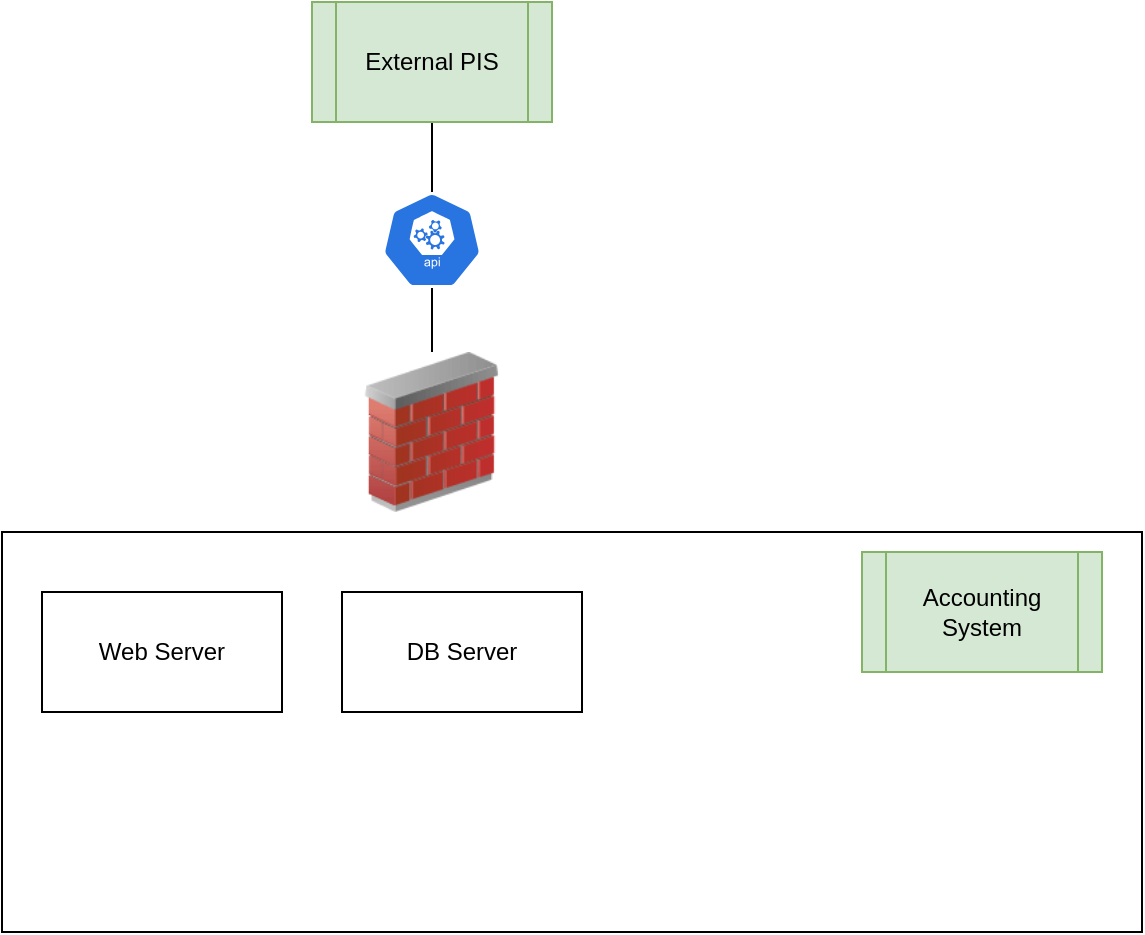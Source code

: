 <mxfile version="13.7.5" type="github">
  <diagram id="2KMXuAgvX8xEGEAA6Z5m" name="Page-1">
    <mxGraphModel dx="1038" dy="531" grid="1" gridSize="10" guides="1" tooltips="1" connect="1" arrows="1" fold="1" page="1" pageScale="1" pageWidth="850" pageHeight="1100" math="0" shadow="0">
      <root>
        <mxCell id="0" />
        <mxCell id="1" parent="0" />
        <mxCell id="OFsbW1zccJxdHgrxnNsy-5" style="edgeStyle=orthogonalEdgeStyle;rounded=0;orthogonalLoop=1;jettySize=auto;html=1;entryX=0.5;entryY=0;entryDx=0;entryDy=0;entryPerimeter=0;endArrow=none;endFill=0;" edge="1" parent="1" source="OFsbW1zccJxdHgrxnNsy-2" target="OFsbW1zccJxdHgrxnNsy-3">
          <mxGeometry relative="1" as="geometry" />
        </mxCell>
        <mxCell id="OFsbW1zccJxdHgrxnNsy-2" value="External PIS" style="shape=process;whiteSpace=wrap;html=1;backgroundOutline=1;fillColor=#d5e8d4;strokeColor=#82b366;" vertex="1" parent="1">
          <mxGeometry x="235" y="25" width="120" height="60" as="geometry" />
        </mxCell>
        <mxCell id="OFsbW1zccJxdHgrxnNsy-3" value="" style="html=1;dashed=0;whitespace=wrap;fillColor=#2875E2;strokeColor=#ffffff;points=[[0.005,0.63,0],[0.1,0.2,0],[0.9,0.2,0],[0.5,0,0],[0.995,0.63,0],[0.72,0.99,0],[0.5,1,0],[0.28,0.99,0]];shape=mxgraph.kubernetes.icon;prIcon=api" vertex="1" parent="1">
          <mxGeometry x="270" y="120" width="50" height="48" as="geometry" />
        </mxCell>
        <mxCell id="OFsbW1zccJxdHgrxnNsy-6" value="" style="edgeStyle=orthogonalEdgeStyle;rounded=0;orthogonalLoop=1;jettySize=auto;html=1;endArrow=none;endFill=0;" edge="1" parent="1" source="OFsbW1zccJxdHgrxnNsy-4" target="OFsbW1zccJxdHgrxnNsy-3">
          <mxGeometry relative="1" as="geometry" />
        </mxCell>
        <mxCell id="OFsbW1zccJxdHgrxnNsy-4" value="" style="image;html=1;image=img/lib/clip_art/networking/Firewall_02_128x128.png" vertex="1" parent="1">
          <mxGeometry x="255" y="200" width="80" height="80" as="geometry" />
        </mxCell>
        <mxCell id="OFsbW1zccJxdHgrxnNsy-7" value="" style="rounded=0;whiteSpace=wrap;html=1;" vertex="1" parent="1">
          <mxGeometry x="80" y="290" width="570" height="200" as="geometry" />
        </mxCell>
        <mxCell id="OFsbW1zccJxdHgrxnNsy-8" value="Accounting System" style="shape=process;whiteSpace=wrap;html=1;backgroundOutline=1;fillColor=#d5e8d4;strokeColor=#82b366;" vertex="1" parent="1">
          <mxGeometry x="510" y="300" width="120" height="60" as="geometry" />
        </mxCell>
        <mxCell id="OFsbW1zccJxdHgrxnNsy-9" value="Web Server" style="rounded=0;whiteSpace=wrap;html=1;" vertex="1" parent="1">
          <mxGeometry x="100" y="320" width="120" height="60" as="geometry" />
        </mxCell>
        <mxCell id="OFsbW1zccJxdHgrxnNsy-10" value="DB Server" style="rounded=0;whiteSpace=wrap;html=1;" vertex="1" parent="1">
          <mxGeometry x="250" y="320" width="120" height="60" as="geometry" />
        </mxCell>
      </root>
    </mxGraphModel>
  </diagram>
</mxfile>
